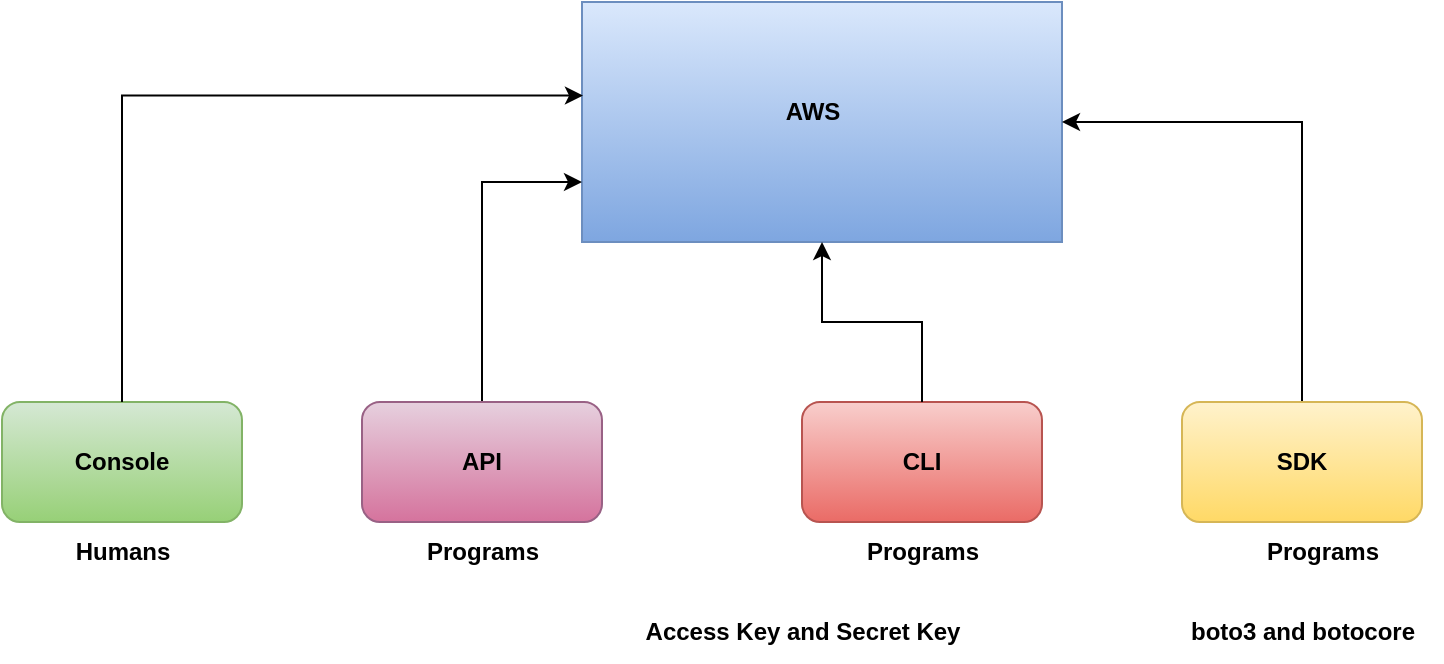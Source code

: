 <mxfile version="24.7.8">
  <diagram name="Page-1" id="rTCAZySxIvZ3MNBIZZ-m">
    <mxGraphModel dx="1900" dy="583" grid="1" gridSize="10" guides="1" tooltips="1" connect="1" arrows="1" fold="1" page="1" pageScale="1" pageWidth="850" pageHeight="1100" math="0" shadow="0">
      <root>
        <mxCell id="0" />
        <mxCell id="1" parent="0" />
        <mxCell id="QCLT5cpIy-osFGR-sWlH-1" value="" style="rounded=0;whiteSpace=wrap;html=1;fillColor=#dae8fc;gradientColor=#7ea6e0;strokeColor=#6c8ebf;" vertex="1" parent="1">
          <mxGeometry x="280" y="40" width="240" height="120" as="geometry" />
        </mxCell>
        <mxCell id="QCLT5cpIy-osFGR-sWlH-2" value="&lt;b&gt;AWS&lt;/b&gt;" style="text;html=1;align=center;verticalAlign=middle;resizable=0;points=[];autosize=1;strokeColor=none;fillColor=none;" vertex="1" parent="1">
          <mxGeometry x="370" y="80" width="50" height="30" as="geometry" />
        </mxCell>
        <mxCell id="QCLT5cpIy-osFGR-sWlH-3" value="&lt;b&gt;Console&lt;/b&gt;" style="rounded=1;whiteSpace=wrap;html=1;fillColor=#d5e8d4;gradientColor=#97d077;strokeColor=#82b366;" vertex="1" parent="1">
          <mxGeometry x="-10" y="240" width="120" height="60" as="geometry" />
        </mxCell>
        <mxCell id="QCLT5cpIy-osFGR-sWlH-4" style="edgeStyle=orthogonalEdgeStyle;rounded=0;orthogonalLoop=1;jettySize=auto;html=1;entryX=0.002;entryY=0.39;entryDx=0;entryDy=0;entryPerimeter=0;" edge="1" parent="1" source="QCLT5cpIy-osFGR-sWlH-3" target="QCLT5cpIy-osFGR-sWlH-1">
          <mxGeometry relative="1" as="geometry">
            <Array as="points">
              <mxPoint x="50" y="87" />
            </Array>
          </mxGeometry>
        </mxCell>
        <mxCell id="QCLT5cpIy-osFGR-sWlH-5" value="&lt;b&gt;CLI&lt;/b&gt;" style="rounded=1;whiteSpace=wrap;html=1;fillColor=#f8cecc;gradientColor=#ea6b66;strokeColor=#b85450;" vertex="1" parent="1">
          <mxGeometry x="390" y="240" width="120" height="60" as="geometry" />
        </mxCell>
        <mxCell id="QCLT5cpIy-osFGR-sWlH-6" style="edgeStyle=orthogonalEdgeStyle;rounded=0;orthogonalLoop=1;jettySize=auto;html=1;entryX=0.5;entryY=1;entryDx=0;entryDy=0;" edge="1" parent="1" source="QCLT5cpIy-osFGR-sWlH-5" target="QCLT5cpIy-osFGR-sWlH-1">
          <mxGeometry relative="1" as="geometry" />
        </mxCell>
        <mxCell id="QCLT5cpIy-osFGR-sWlH-8" style="edgeStyle=orthogonalEdgeStyle;rounded=0;orthogonalLoop=1;jettySize=auto;html=1;entryX=1;entryY=0.5;entryDx=0;entryDy=0;exitX=0.5;exitY=0;exitDx=0;exitDy=0;" edge="1" parent="1" source="QCLT5cpIy-osFGR-sWlH-7" target="QCLT5cpIy-osFGR-sWlH-1">
          <mxGeometry relative="1" as="geometry">
            <Array as="points">
              <mxPoint x="640" y="100" />
            </Array>
          </mxGeometry>
        </mxCell>
        <mxCell id="QCLT5cpIy-osFGR-sWlH-7" value="&lt;b&gt;SDK&lt;/b&gt;" style="rounded=1;whiteSpace=wrap;html=1;fillColor=#fff2cc;gradientColor=#ffd966;strokeColor=#d6b656;" vertex="1" parent="1">
          <mxGeometry x="580" y="240" width="120" height="60" as="geometry" />
        </mxCell>
        <mxCell id="QCLT5cpIy-osFGR-sWlH-10" style="edgeStyle=orthogonalEdgeStyle;rounded=0;orthogonalLoop=1;jettySize=auto;html=1;entryX=0;entryY=0.75;entryDx=0;entryDy=0;" edge="1" parent="1" source="QCLT5cpIy-osFGR-sWlH-9" target="QCLT5cpIy-osFGR-sWlH-1">
          <mxGeometry relative="1" as="geometry" />
        </mxCell>
        <mxCell id="QCLT5cpIy-osFGR-sWlH-9" value="&lt;b&gt;API&lt;/b&gt;" style="rounded=1;whiteSpace=wrap;html=1;fillColor=#e6d0de;gradientColor=#d5739d;strokeColor=#996185;" vertex="1" parent="1">
          <mxGeometry x="170" y="240" width="120" height="60" as="geometry" />
        </mxCell>
        <mxCell id="QCLT5cpIy-osFGR-sWlH-11" value="&lt;b&gt;Humans&lt;/b&gt;" style="text;html=1;align=center;verticalAlign=middle;resizable=0;points=[];autosize=1;strokeColor=none;fillColor=none;" vertex="1" parent="1">
          <mxGeometry x="15" y="300" width="70" height="30" as="geometry" />
        </mxCell>
        <mxCell id="QCLT5cpIy-osFGR-sWlH-12" value="&lt;b&gt;Programs&lt;/b&gt;" style="text;html=1;align=center;verticalAlign=middle;resizable=0;points=[];autosize=1;strokeColor=none;fillColor=none;" vertex="1" parent="1">
          <mxGeometry x="190" y="300" width="80" height="30" as="geometry" />
        </mxCell>
        <mxCell id="QCLT5cpIy-osFGR-sWlH-13" value="&lt;b&gt;Programs&lt;/b&gt;" style="text;html=1;align=center;verticalAlign=middle;resizable=0;points=[];autosize=1;strokeColor=none;fillColor=none;" vertex="1" parent="1">
          <mxGeometry x="410" y="300" width="80" height="30" as="geometry" />
        </mxCell>
        <mxCell id="QCLT5cpIy-osFGR-sWlH-14" value="&lt;b&gt;Programs&lt;/b&gt;" style="text;html=1;align=center;verticalAlign=middle;resizable=0;points=[];autosize=1;strokeColor=none;fillColor=none;" vertex="1" parent="1">
          <mxGeometry x="610" y="300" width="80" height="30" as="geometry" />
        </mxCell>
        <mxCell id="QCLT5cpIy-osFGR-sWlH-15" value="&lt;b&gt;Access Key and Secret Key&lt;/b&gt;" style="text;html=1;align=center;verticalAlign=middle;resizable=0;points=[];autosize=1;strokeColor=none;fillColor=none;" vertex="1" parent="1">
          <mxGeometry x="300" y="340" width="180" height="30" as="geometry" />
        </mxCell>
        <mxCell id="QCLT5cpIy-osFGR-sWlH-16" value="&lt;b&gt;boto3 and botocore&lt;/b&gt;" style="text;html=1;align=center;verticalAlign=middle;resizable=0;points=[];autosize=1;strokeColor=none;fillColor=none;" vertex="1" parent="1">
          <mxGeometry x="570" y="340" width="140" height="30" as="geometry" />
        </mxCell>
      </root>
    </mxGraphModel>
  </diagram>
</mxfile>
